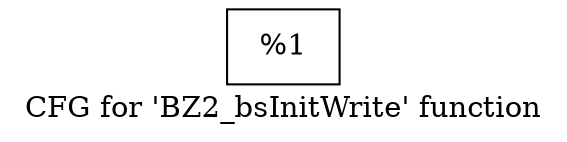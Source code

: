 digraph "CFG for 'BZ2_bsInitWrite' function" {
	label="CFG for 'BZ2_bsInitWrite' function";

	Node0x1788fb0 [shape=record,label="{%1}"];
}

